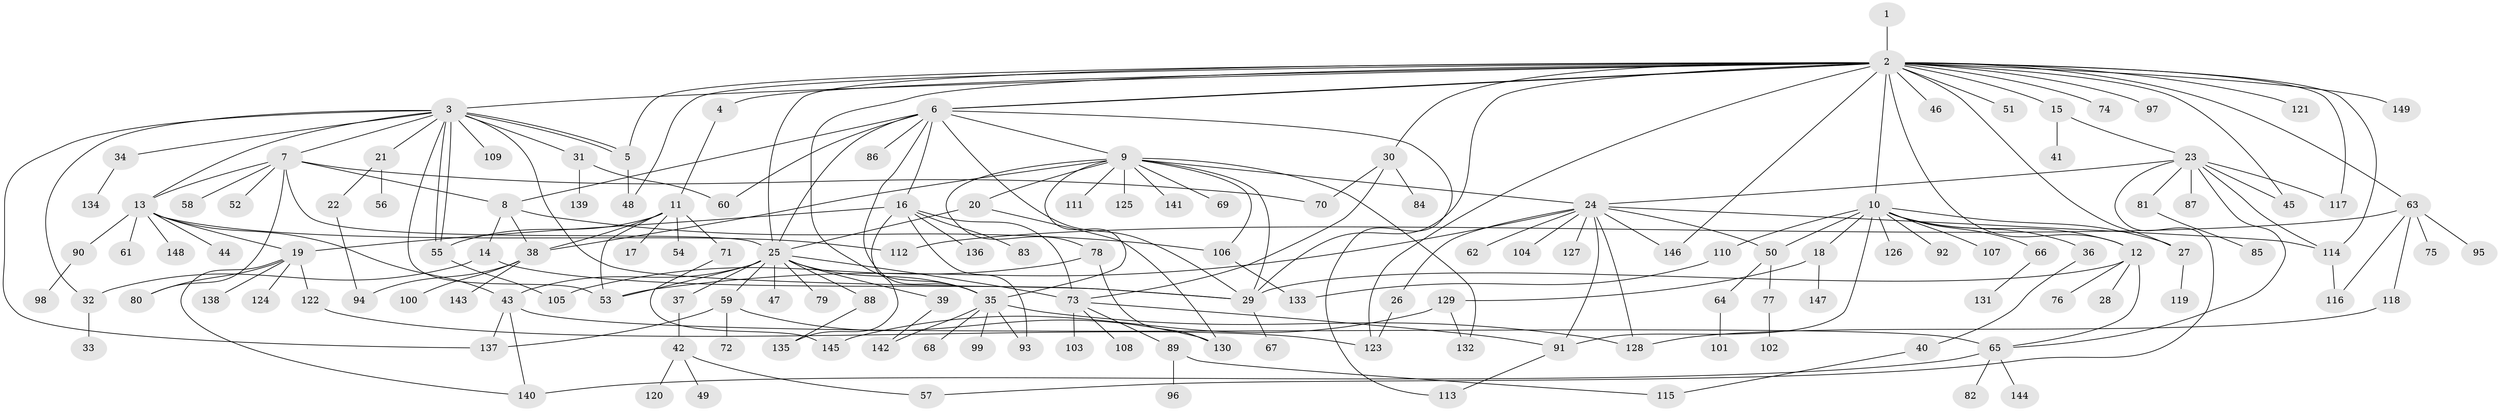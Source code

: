 // coarse degree distribution, {37: 0.022727272727272728, 6: 0.022727272727272728, 3: 0.09090909090909091, 2: 0.18181818181818182, 1: 0.6590909090909091, 4: 0.022727272727272728}
// Generated by graph-tools (version 1.1) at 2025/18/03/04/25 18:18:01]
// undirected, 149 vertices, 217 edges
graph export_dot {
graph [start="1"]
  node [color=gray90,style=filled];
  1;
  2;
  3;
  4;
  5;
  6;
  7;
  8;
  9;
  10;
  11;
  12;
  13;
  14;
  15;
  16;
  17;
  18;
  19;
  20;
  21;
  22;
  23;
  24;
  25;
  26;
  27;
  28;
  29;
  30;
  31;
  32;
  33;
  34;
  35;
  36;
  37;
  38;
  39;
  40;
  41;
  42;
  43;
  44;
  45;
  46;
  47;
  48;
  49;
  50;
  51;
  52;
  53;
  54;
  55;
  56;
  57;
  58;
  59;
  60;
  61;
  62;
  63;
  64;
  65;
  66;
  67;
  68;
  69;
  70;
  71;
  72;
  73;
  74;
  75;
  76;
  77;
  78;
  79;
  80;
  81;
  82;
  83;
  84;
  85;
  86;
  87;
  88;
  89;
  90;
  91;
  92;
  93;
  94;
  95;
  96;
  97;
  98;
  99;
  100;
  101;
  102;
  103;
  104;
  105;
  106;
  107;
  108;
  109;
  110;
  111;
  112;
  113;
  114;
  115;
  116;
  117;
  118;
  119;
  120;
  121;
  122;
  123;
  124;
  125;
  126;
  127;
  128;
  129;
  130;
  131;
  132;
  133;
  134;
  135;
  136;
  137;
  138;
  139;
  140;
  141;
  142;
  143;
  144;
  145;
  146;
  147;
  148;
  149;
  1 -- 2;
  2 -- 3;
  2 -- 4;
  2 -- 5;
  2 -- 6;
  2 -- 6;
  2 -- 10;
  2 -- 12;
  2 -- 15;
  2 -- 25;
  2 -- 27;
  2 -- 29;
  2 -- 30;
  2 -- 35;
  2 -- 45;
  2 -- 46;
  2 -- 48;
  2 -- 51;
  2 -- 63;
  2 -- 74;
  2 -- 97;
  2 -- 114;
  2 -- 117;
  2 -- 121;
  2 -- 123;
  2 -- 146;
  2 -- 149;
  3 -- 5;
  3 -- 5;
  3 -- 7;
  3 -- 13;
  3 -- 21;
  3 -- 29;
  3 -- 31;
  3 -- 32;
  3 -- 34;
  3 -- 53;
  3 -- 55;
  3 -- 55;
  3 -- 109;
  3 -- 137;
  4 -- 11;
  5 -- 48;
  6 -- 8;
  6 -- 9;
  6 -- 16;
  6 -- 25;
  6 -- 29;
  6 -- 35;
  6 -- 60;
  6 -- 86;
  6 -- 113;
  7 -- 8;
  7 -- 13;
  7 -- 25;
  7 -- 52;
  7 -- 58;
  7 -- 70;
  7 -- 80;
  8 -- 14;
  8 -- 38;
  8 -- 106;
  9 -- 20;
  9 -- 24;
  9 -- 29;
  9 -- 35;
  9 -- 38;
  9 -- 69;
  9 -- 78;
  9 -- 106;
  9 -- 111;
  9 -- 125;
  9 -- 132;
  9 -- 141;
  10 -- 12;
  10 -- 18;
  10 -- 27;
  10 -- 36;
  10 -- 50;
  10 -- 66;
  10 -- 91;
  10 -- 92;
  10 -- 107;
  10 -- 110;
  10 -- 126;
  11 -- 17;
  11 -- 38;
  11 -- 53;
  11 -- 54;
  11 -- 55;
  11 -- 71;
  12 -- 28;
  12 -- 29;
  12 -- 65;
  12 -- 76;
  13 -- 19;
  13 -- 43;
  13 -- 44;
  13 -- 61;
  13 -- 90;
  13 -- 112;
  13 -- 148;
  14 -- 29;
  14 -- 32;
  15 -- 23;
  15 -- 41;
  16 -- 19;
  16 -- 73;
  16 -- 83;
  16 -- 93;
  16 -- 135;
  16 -- 136;
  18 -- 129;
  18 -- 147;
  19 -- 80;
  19 -- 122;
  19 -- 124;
  19 -- 138;
  19 -- 140;
  20 -- 25;
  20 -- 130;
  21 -- 22;
  21 -- 56;
  22 -- 94;
  23 -- 24;
  23 -- 45;
  23 -- 57;
  23 -- 65;
  23 -- 81;
  23 -- 87;
  23 -- 114;
  23 -- 117;
  24 -- 26;
  24 -- 50;
  24 -- 53;
  24 -- 62;
  24 -- 91;
  24 -- 104;
  24 -- 114;
  24 -- 127;
  24 -- 128;
  24 -- 146;
  25 -- 35;
  25 -- 37;
  25 -- 39;
  25 -- 43;
  25 -- 47;
  25 -- 53;
  25 -- 59;
  25 -- 73;
  25 -- 79;
  25 -- 88;
  26 -- 123;
  27 -- 119;
  29 -- 67;
  30 -- 70;
  30 -- 73;
  30 -- 84;
  31 -- 60;
  31 -- 139;
  32 -- 33;
  34 -- 134;
  35 -- 68;
  35 -- 93;
  35 -- 99;
  35 -- 128;
  35 -- 142;
  36 -- 40;
  37 -- 42;
  38 -- 94;
  38 -- 100;
  38 -- 143;
  39 -- 142;
  40 -- 115;
  42 -- 49;
  42 -- 57;
  42 -- 120;
  43 -- 65;
  43 -- 137;
  43 -- 140;
  50 -- 64;
  50 -- 77;
  55 -- 105;
  59 -- 72;
  59 -- 130;
  59 -- 137;
  63 -- 75;
  63 -- 95;
  63 -- 112;
  63 -- 116;
  63 -- 118;
  64 -- 101;
  65 -- 82;
  65 -- 140;
  65 -- 144;
  66 -- 131;
  71 -- 145;
  73 -- 89;
  73 -- 91;
  73 -- 103;
  73 -- 108;
  77 -- 102;
  78 -- 105;
  78 -- 130;
  81 -- 85;
  88 -- 135;
  89 -- 96;
  89 -- 115;
  90 -- 98;
  91 -- 113;
  106 -- 133;
  110 -- 133;
  114 -- 116;
  118 -- 128;
  122 -- 123;
  129 -- 132;
  129 -- 145;
}
